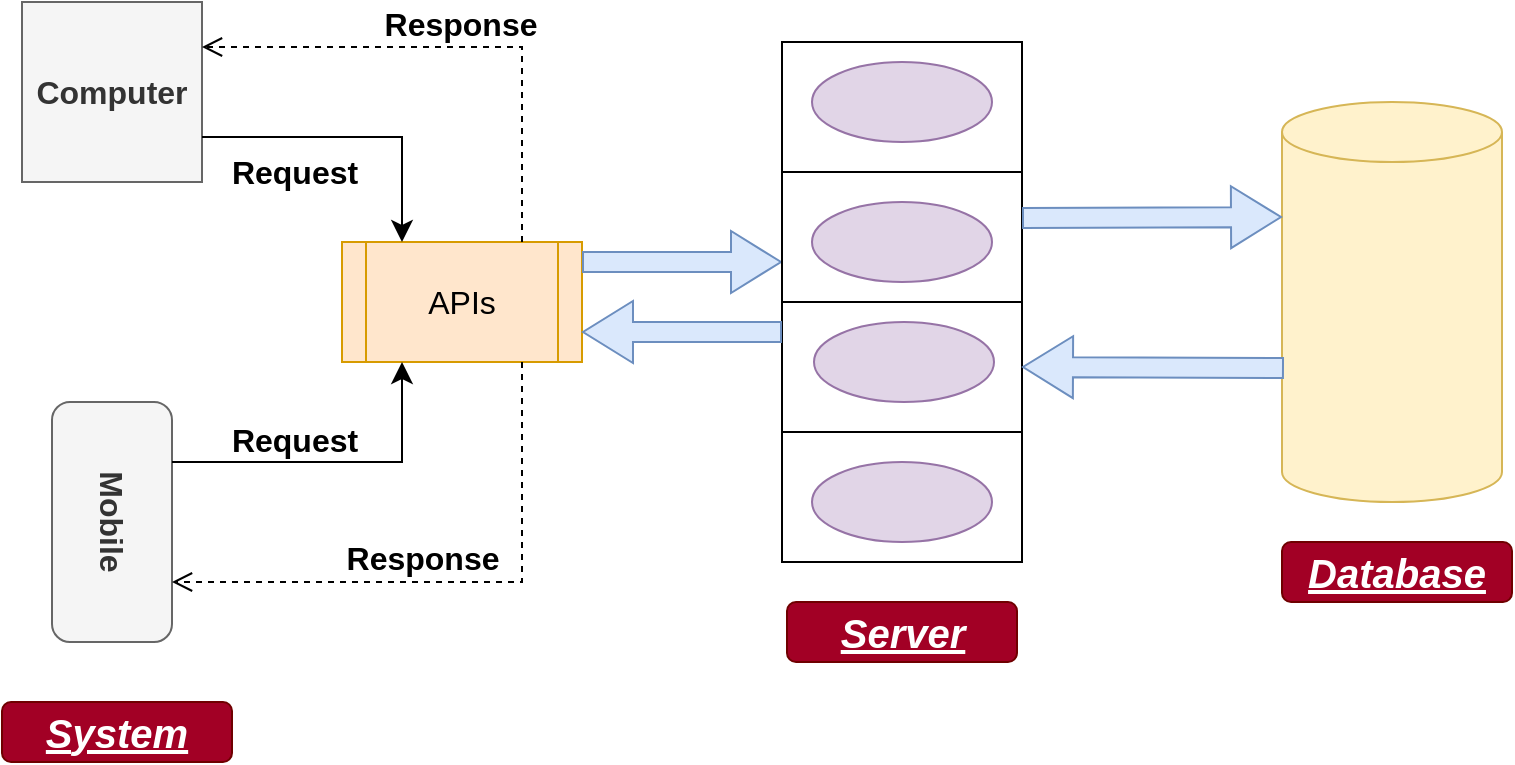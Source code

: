 <mxfile version="22.1.4" type="device">
  <diagram name="Page-1" id="lOR0Fh_G2GfWhem5RLfa">
    <mxGraphModel dx="940" dy="653" grid="1" gridSize="10" guides="1" tooltips="1" connect="1" arrows="1" fold="1" page="1" pageScale="1" pageWidth="850" pageHeight="1100" math="0" shadow="0">
      <root>
        <mxCell id="0" />
        <mxCell id="1" parent="0" />
        <mxCell id="6Ls43wDfGoN7K0HVi4C6-1" value="" style="shape=cylinder3;whiteSpace=wrap;html=1;boundedLbl=1;backgroundOutline=1;size=15;fontSize=16;fillColor=#fff2cc;strokeColor=#d6b656;" vertex="1" parent="1">
          <mxGeometry x="660" y="120" width="110" height="200" as="geometry" />
        </mxCell>
        <mxCell id="6Ls43wDfGoN7K0HVi4C6-11" value="&lt;b&gt;Computer&lt;/b&gt;" style="whiteSpace=wrap;html=1;aspect=fixed;fontSize=16;fillColor=#f5f5f5;fontColor=#333333;strokeColor=#666666;" vertex="1" parent="1">
          <mxGeometry x="30" y="70" width="90" height="90" as="geometry" />
        </mxCell>
        <mxCell id="6Ls43wDfGoN7K0HVi4C6-12" value="&lt;b&gt;Mobile&lt;/b&gt;" style="rounded=1;whiteSpace=wrap;html=1;fontSize=16;rotation=90;fillColor=#f5f5f5;fontColor=#333333;strokeColor=#666666;" vertex="1" parent="1">
          <mxGeometry x="15" y="300" width="120" height="60" as="geometry" />
        </mxCell>
        <mxCell id="6Ls43wDfGoN7K0HVi4C6-13" value="APIs" style="shape=process;whiteSpace=wrap;html=1;backgroundOutline=1;fontSize=16;fillColor=#ffe6cc;strokeColor=#d79b00;" vertex="1" parent="1">
          <mxGeometry x="190" y="190" width="120" height="60" as="geometry" />
        </mxCell>
        <mxCell id="6Ls43wDfGoN7K0HVi4C6-14" value="" style="endArrow=classic;html=1;rounded=0;fontSize=12;startSize=8;endSize=8;edgeStyle=orthogonalEdgeStyle;entryX=0.25;entryY=0;entryDx=0;entryDy=0;exitX=1;exitY=0.75;exitDx=0;exitDy=0;" edge="1" parent="1" source="6Ls43wDfGoN7K0HVi4C6-11" target="6Ls43wDfGoN7K0HVi4C6-13">
          <mxGeometry width="50" height="50" relative="1" as="geometry">
            <mxPoint x="130" y="120" as="sourcePoint" />
            <mxPoint x="240" y="110" as="targetPoint" />
          </mxGeometry>
        </mxCell>
        <mxCell id="6Ls43wDfGoN7K0HVi4C6-15" value="" style="endArrow=classic;html=1;rounded=0;fontSize=12;startSize=8;endSize=8;exitX=0.25;exitY=0;exitDx=0;exitDy=0;entryX=0.25;entryY=1;entryDx=0;entryDy=0;edgeStyle=orthogonalEdgeStyle;" edge="1" parent="1" source="6Ls43wDfGoN7K0HVi4C6-12" target="6Ls43wDfGoN7K0HVi4C6-13">
          <mxGeometry width="50" height="50" relative="1" as="geometry">
            <mxPoint x="150" y="360" as="sourcePoint" />
            <mxPoint x="200" y="310" as="targetPoint" />
          </mxGeometry>
        </mxCell>
        <mxCell id="6Ls43wDfGoN7K0HVi4C6-16" value="" style="shape=flexArrow;endArrow=classic;html=1;rounded=0;fontSize=12;startSize=8;endSize=8;curved=1;exitX=1;exitY=0.5;exitDx=0;exitDy=0;entryX=0;entryY=0.5;entryDx=0;entryDy=0;fillColor=#dae8fc;strokeColor=#6c8ebf;" edge="1" parent="1">
          <mxGeometry width="50" height="50" relative="1" as="geometry">
            <mxPoint x="310" y="200" as="sourcePoint" />
            <mxPoint x="410" y="200" as="targetPoint" />
          </mxGeometry>
        </mxCell>
        <mxCell id="6Ls43wDfGoN7K0HVi4C6-17" value="" style="group;fillColor=#6a00ff;strokeColor=#3700CC;fontColor=#ffffff;fillStyle=solid;" vertex="1" connectable="0" parent="1">
          <mxGeometry x="410" y="90" width="120" height="260" as="geometry" />
        </mxCell>
        <mxCell id="6Ls43wDfGoN7K0HVi4C6-2" value="" style="rounded=0;whiteSpace=wrap;html=1;fontSize=16;" vertex="1" parent="6Ls43wDfGoN7K0HVi4C6-17">
          <mxGeometry width="120" height="260" as="geometry" />
        </mxCell>
        <mxCell id="6Ls43wDfGoN7K0HVi4C6-3" value="" style="endArrow=none;html=1;rounded=0;fontSize=12;startSize=8;endSize=8;curved=1;exitX=0;exitY=0.25;exitDx=0;exitDy=0;entryX=1;entryY=0.25;entryDx=0;entryDy=0;" edge="1" parent="6Ls43wDfGoN7K0HVi4C6-17" source="6Ls43wDfGoN7K0HVi4C6-2" target="6Ls43wDfGoN7K0HVi4C6-2">
          <mxGeometry width="50" height="50" relative="1" as="geometry">
            <mxPoint x="50" y="120" as="sourcePoint" />
            <mxPoint x="100" y="70" as="targetPoint" />
          </mxGeometry>
        </mxCell>
        <mxCell id="6Ls43wDfGoN7K0HVi4C6-4" value="" style="endArrow=none;html=1;rounded=0;fontSize=12;startSize=8;endSize=8;curved=1;exitX=0;exitY=0.5;exitDx=0;exitDy=0;entryX=1;entryY=0.5;entryDx=0;entryDy=0;" edge="1" parent="6Ls43wDfGoN7K0HVi4C6-17" source="6Ls43wDfGoN7K0HVi4C6-2" target="6Ls43wDfGoN7K0HVi4C6-2">
          <mxGeometry width="50" height="50" relative="1" as="geometry">
            <mxPoint y="140" as="sourcePoint" />
            <mxPoint x="120" y="140" as="targetPoint" />
          </mxGeometry>
        </mxCell>
        <mxCell id="6Ls43wDfGoN7K0HVi4C6-5" value="" style="endArrow=none;html=1;rounded=0;fontSize=12;startSize=8;endSize=8;curved=1;exitX=0;exitY=0.75;exitDx=0;exitDy=0;entryX=1;entryY=0.75;entryDx=0;entryDy=0;" edge="1" parent="6Ls43wDfGoN7K0HVi4C6-17" source="6Ls43wDfGoN7K0HVi4C6-2" target="6Ls43wDfGoN7K0HVi4C6-2">
          <mxGeometry width="50" height="50" relative="1" as="geometry">
            <mxPoint y="180" as="sourcePoint" />
            <mxPoint x="120" y="180" as="targetPoint" />
          </mxGeometry>
        </mxCell>
        <mxCell id="6Ls43wDfGoN7K0HVi4C6-7" value="" style="ellipse;whiteSpace=wrap;html=1;fontSize=16;fillColor=#e1d5e7;strokeColor=#9673a6;" vertex="1" parent="6Ls43wDfGoN7K0HVi4C6-17">
          <mxGeometry x="15" y="10" width="90" height="40" as="geometry" />
        </mxCell>
        <mxCell id="6Ls43wDfGoN7K0HVi4C6-8" value="" style="ellipse;whiteSpace=wrap;html=1;fontSize=16;fillColor=#e1d5e7;strokeColor=#9673a6;" vertex="1" parent="6Ls43wDfGoN7K0HVi4C6-17">
          <mxGeometry x="16" y="140" width="90" height="40" as="geometry" />
        </mxCell>
        <mxCell id="6Ls43wDfGoN7K0HVi4C6-9" value="" style="ellipse;whiteSpace=wrap;html=1;fontSize=16;fillColor=#e1d5e7;strokeColor=#9673a6;" vertex="1" parent="6Ls43wDfGoN7K0HVi4C6-17">
          <mxGeometry x="15" y="80" width="90" height="40" as="geometry" />
        </mxCell>
        <mxCell id="6Ls43wDfGoN7K0HVi4C6-10" value="" style="ellipse;whiteSpace=wrap;html=1;fontSize=16;fillColor=#e1d5e7;strokeColor=#9673a6;" vertex="1" parent="6Ls43wDfGoN7K0HVi4C6-17">
          <mxGeometry x="15" y="210" width="90" height="40" as="geometry" />
        </mxCell>
        <mxCell id="6Ls43wDfGoN7K0HVi4C6-18" value="" style="shape=flexArrow;endArrow=classic;html=1;rounded=0;fontSize=12;startSize=8;endSize=8;curved=1;entryX=0;entryY=0;entryDx=0;entryDy=57.5;entryPerimeter=0;fillColor=#dae8fc;strokeColor=#6c8ebf;" edge="1" parent="1">
          <mxGeometry width="50" height="50" relative="1" as="geometry">
            <mxPoint x="530" y="178" as="sourcePoint" />
            <mxPoint x="660" y="177.5" as="targetPoint" />
          </mxGeometry>
        </mxCell>
        <mxCell id="6Ls43wDfGoN7K0HVi4C6-19" value="" style="shape=flexArrow;endArrow=classic;html=1;rounded=0;fontSize=12;startSize=8;endSize=8;curved=1;exitX=0.009;exitY=0.665;exitDx=0;exitDy=0;entryX=1;entryY=0.625;entryDx=0;entryDy=0;entryPerimeter=0;exitPerimeter=0;fillColor=#dae8fc;strokeColor=#6c8ebf;" edge="1" parent="1" source="6Ls43wDfGoN7K0HVi4C6-1" target="6Ls43wDfGoN7K0HVi4C6-2">
          <mxGeometry width="50" height="50" relative="1" as="geometry">
            <mxPoint x="542" y="188" as="sourcePoint" />
            <mxPoint x="670" y="188" as="targetPoint" />
          </mxGeometry>
        </mxCell>
        <mxCell id="6Ls43wDfGoN7K0HVi4C6-20" value="&lt;b&gt;Request&lt;/b&gt;" style="text;html=1;align=center;verticalAlign=middle;resizable=0;points=[];autosize=1;strokeColor=none;fillColor=none;fontSize=16;" vertex="1" parent="1">
          <mxGeometry x="121" y="140" width="90" height="30" as="geometry" />
        </mxCell>
        <mxCell id="6Ls43wDfGoN7K0HVi4C6-21" value="&lt;b&gt;Request&lt;/b&gt;" style="text;html=1;align=center;verticalAlign=middle;resizable=0;points=[];autosize=1;strokeColor=none;fillColor=none;fontSize=16;" vertex="1" parent="1">
          <mxGeometry x="121" y="274" width="90" height="30" as="geometry" />
        </mxCell>
        <mxCell id="6Ls43wDfGoN7K0HVi4C6-22" value="&lt;font style=&quot;font-size: 16px;&quot;&gt;&lt;b&gt;Response&lt;/b&gt;&lt;/font&gt;" style="html=1;verticalAlign=bottom;endArrow=open;dashed=1;endSize=8;rounded=0;fontSize=12;exitX=0.75;exitY=1;exitDx=0;exitDy=0;entryX=0.75;entryY=0;entryDx=0;entryDy=0;edgeStyle=orthogonalEdgeStyle;" edge="1" parent="1" source="6Ls43wDfGoN7K0HVi4C6-13" target="6Ls43wDfGoN7K0HVi4C6-12">
          <mxGeometry x="0.123" relative="1" as="geometry">
            <mxPoint x="280" y="440" as="sourcePoint" />
            <mxPoint x="200" y="440" as="targetPoint" />
            <mxPoint as="offset" />
          </mxGeometry>
        </mxCell>
        <mxCell id="6Ls43wDfGoN7K0HVi4C6-23" value="&lt;font style=&quot;font-size: 16px;&quot;&gt;&lt;b&gt;Response&lt;/b&gt;&lt;/font&gt;" style="html=1;verticalAlign=bottom;endArrow=open;dashed=1;endSize=8;rounded=0;fontSize=12;entryX=1;entryY=0.25;entryDx=0;entryDy=0;exitX=0.75;exitY=0;exitDx=0;exitDy=0;edgeStyle=orthogonalEdgeStyle;" edge="1" parent="1" source="6Ls43wDfGoN7K0HVi4C6-13" target="6Ls43wDfGoN7K0HVi4C6-11">
          <mxGeometry relative="1" as="geometry">
            <mxPoint x="280" y="100" as="sourcePoint" />
            <mxPoint x="200" y="100" as="targetPoint" />
          </mxGeometry>
        </mxCell>
        <mxCell id="6Ls43wDfGoN7K0HVi4C6-24" value="&lt;font size=&quot;1&quot;&gt;&lt;b&gt;&lt;i&gt;&lt;u style=&quot;font-size: 20px;&quot;&gt;System&lt;/u&gt;&lt;/i&gt;&lt;/b&gt;&lt;/font&gt;" style="rounded=1;whiteSpace=wrap;html=1;fontSize=16;fillColor=#a20025;fontColor=#ffffff;strokeColor=#6F0000;" vertex="1" parent="1">
          <mxGeometry x="20" y="420" width="115" height="30" as="geometry" />
        </mxCell>
        <mxCell id="6Ls43wDfGoN7K0HVi4C6-25" value="&lt;font size=&quot;1&quot;&gt;&lt;b&gt;&lt;i&gt;&lt;u style=&quot;font-size: 20px;&quot;&gt;Server&lt;/u&gt;&lt;/i&gt;&lt;/b&gt;&lt;/font&gt;" style="rounded=1;whiteSpace=wrap;html=1;fontSize=16;fillColor=#a20025;fontColor=#ffffff;strokeColor=#6F0000;" vertex="1" parent="1">
          <mxGeometry x="412.5" y="370" width="115" height="30" as="geometry" />
        </mxCell>
        <mxCell id="6Ls43wDfGoN7K0HVi4C6-26" value="&lt;font size=&quot;1&quot;&gt;&lt;b&gt;&lt;i&gt;&lt;u style=&quot;font-size: 20px;&quot;&gt;Database&lt;/u&gt;&lt;/i&gt;&lt;/b&gt;&lt;/font&gt;" style="rounded=1;whiteSpace=wrap;html=1;fontSize=16;fillColor=#a20025;fontColor=#ffffff;strokeColor=#6F0000;" vertex="1" parent="1">
          <mxGeometry x="660" y="340" width="115" height="30" as="geometry" />
        </mxCell>
        <mxCell id="6Ls43wDfGoN7K0HVi4C6-27" value="" style="shape=flexArrow;endArrow=classic;html=1;rounded=0;fontSize=12;startSize=8;endSize=8;curved=1;entryX=1;entryY=0.75;entryDx=0;entryDy=0;fillColor=#dae8fc;strokeColor=#6c8ebf;" edge="1" parent="1" target="6Ls43wDfGoN7K0HVi4C6-13">
          <mxGeometry width="50" height="50" relative="1" as="geometry">
            <mxPoint x="410" y="235" as="sourcePoint" />
            <mxPoint x="412.5" y="288.5" as="targetPoint" />
          </mxGeometry>
        </mxCell>
      </root>
    </mxGraphModel>
  </diagram>
</mxfile>
